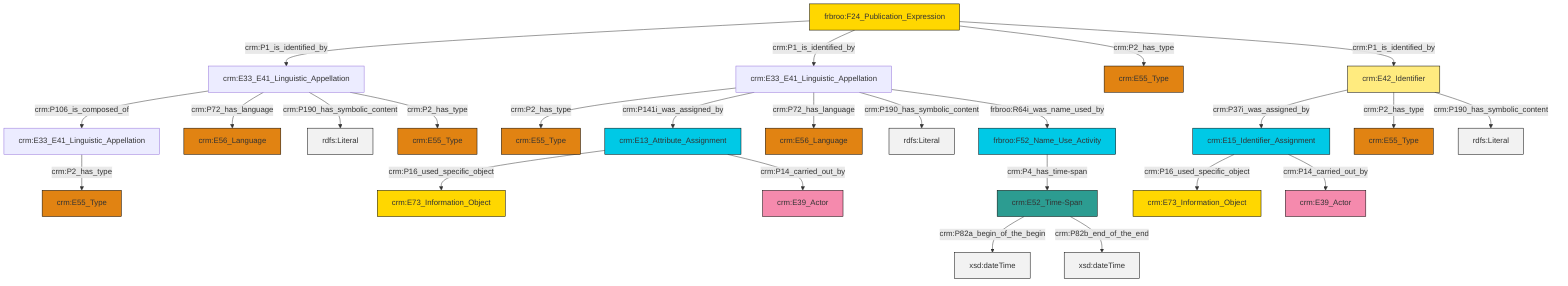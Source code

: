 graph TD
classDef Literal fill:#f2f2f2,stroke:#000000;
classDef CRM_Entity fill:#FFFFFF,stroke:#000000;
classDef Temporal_Entity fill:#00C9E6, stroke:#000000;
classDef Type fill:#E18312, stroke:#000000;
classDef Time-Span fill:#2C9C91, stroke:#000000;
classDef Appellation fill:#FFEB7F, stroke:#000000;
classDef Place fill:#008836, stroke:#000000;
classDef Persistent_Item fill:#B266B2, stroke:#000000;
classDef Conceptual_Object fill:#FFD700, stroke:#000000;
classDef Physical_Thing fill:#D2B48C, stroke:#000000;
classDef Actor fill:#f58aad, stroke:#000000;
classDef PC_Classes fill:#4ce600, stroke:#000000;
classDef Multi fill:#cccccc,stroke:#000000;

0["crm:E15_Identifier_Assignment"]:::Temporal_Entity -->|crm:P16_used_specific_object| 1["crm:E73_Information_Object"]:::Conceptual_Object
2["crm:E33_E41_Linguistic_Appellation"]:::Default -->|crm:P2_has_type| 3["crm:E55_Type"]:::Type
9["frbroo:F24_Publication_Expression"]:::Conceptual_Object -->|crm:P1_is_identified_by| 11["crm:E33_E41_Linguistic_Appellation"]:::Default
14["crm:E52_Time-Span"]:::Time-Span -->|crm:P82a_begin_of_the_begin| 15[xsd:dateTime]:::Literal
9["frbroo:F24_Publication_Expression"]:::Conceptual_Object -->|crm:P1_is_identified_by| 2["crm:E33_E41_Linguistic_Appellation"]:::Default
11["crm:E33_E41_Linguistic_Appellation"]:::Default -->|crm:P106_is_composed_of| 16["crm:E33_E41_Linguistic_Appellation"]:::Default
17["crm:E42_Identifier"]:::Appellation -->|crm:P37i_was_assigned_by| 0["crm:E15_Identifier_Assignment"]:::Temporal_Entity
2["crm:E33_E41_Linguistic_Appellation"]:::Default -->|crm:P141i_was_assigned_by| 18["crm:E13_Attribute_Assignment"]:::Temporal_Entity
19["frbroo:F52_Name_Use_Activity"]:::Temporal_Entity -->|crm:P4_has_time-span| 14["crm:E52_Time-Span"]:::Time-Span
18["crm:E13_Attribute_Assignment"]:::Temporal_Entity -->|crm:P16_used_specific_object| 20["crm:E73_Information_Object"]:::Conceptual_Object
2["crm:E33_E41_Linguistic_Appellation"]:::Default -->|crm:P72_has_language| 12["crm:E56_Language"]:::Type
17["crm:E42_Identifier"]:::Appellation -->|crm:P2_has_type| 23["crm:E55_Type"]:::Type
2["crm:E33_E41_Linguistic_Appellation"]:::Default -->|crm:P190_has_symbolic_content| 24[rdfs:Literal]:::Literal
0["crm:E15_Identifier_Assignment"]:::Temporal_Entity -->|crm:P14_carried_out_by| 26["crm:E39_Actor"]:::Actor
11["crm:E33_E41_Linguistic_Appellation"]:::Default -->|crm:P72_has_language| 28["crm:E56_Language"]:::Type
14["crm:E52_Time-Span"]:::Time-Span -->|crm:P82b_end_of_the_end| 32[xsd:dateTime]:::Literal
9["frbroo:F24_Publication_Expression"]:::Conceptual_Object -->|crm:P2_has_type| 36["crm:E55_Type"]:::Type
11["crm:E33_E41_Linguistic_Appellation"]:::Default -->|crm:P190_has_symbolic_content| 40[rdfs:Literal]:::Literal
11["crm:E33_E41_Linguistic_Appellation"]:::Default -->|crm:P2_has_type| 6["crm:E55_Type"]:::Type
2["crm:E33_E41_Linguistic_Appellation"]:::Default -->|frbroo:R64i_was_name_used_by| 19["frbroo:F52_Name_Use_Activity"]:::Temporal_Entity
9["frbroo:F24_Publication_Expression"]:::Conceptual_Object -->|crm:P1_is_identified_by| 17["crm:E42_Identifier"]:::Appellation
17["crm:E42_Identifier"]:::Appellation -->|crm:P190_has_symbolic_content| 43[rdfs:Literal]:::Literal
16["crm:E33_E41_Linguistic_Appellation"]:::Default -->|crm:P2_has_type| 4["crm:E55_Type"]:::Type
18["crm:E13_Attribute_Assignment"]:::Temporal_Entity -->|crm:P14_carried_out_by| 33["crm:E39_Actor"]:::Actor